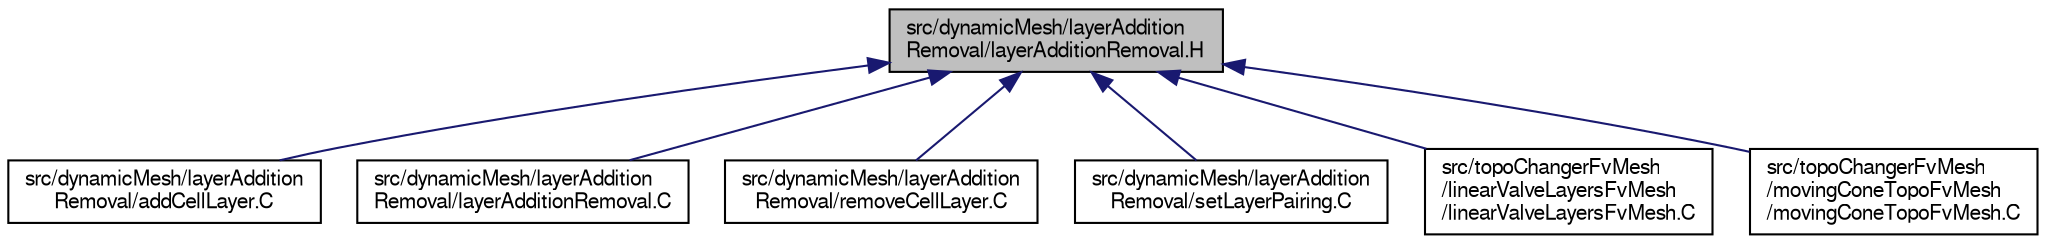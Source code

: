 digraph "src/dynamicMesh/layerAdditionRemoval/layerAdditionRemoval.H"
{
  bgcolor="transparent";
  edge [fontname="FreeSans",fontsize="10",labelfontname="FreeSans",labelfontsize="10"];
  node [fontname="FreeSans",fontsize="10",shape=record];
  Node162 [label="src/dynamicMesh/layerAddition\lRemoval/layerAdditionRemoval.H",height=0.2,width=0.4,color="black", fillcolor="grey75", style="filled", fontcolor="black"];
  Node162 -> Node163 [dir="back",color="midnightblue",fontsize="10",style="solid",fontname="FreeSans"];
  Node163 [label="src/dynamicMesh/layerAddition\lRemoval/addCellLayer.C",height=0.2,width=0.4,color="black",URL="$a00434.html"];
  Node162 -> Node164 [dir="back",color="midnightblue",fontsize="10",style="solid",fontname="FreeSans"];
  Node164 [label="src/dynamicMesh/layerAddition\lRemoval/layerAdditionRemoval.C",height=0.2,width=0.4,color="black",URL="$a00437.html",tooltip="Cell layer addition/removal mesh modifier. "];
  Node162 -> Node165 [dir="back",color="midnightblue",fontsize="10",style="solid",fontname="FreeSans"];
  Node165 [label="src/dynamicMesh/layerAddition\lRemoval/removeCellLayer.C",height=0.2,width=0.4,color="black",URL="$a00443.html"];
  Node162 -> Node166 [dir="back",color="midnightblue",fontsize="10",style="solid",fontname="FreeSans"];
  Node166 [label="src/dynamicMesh/layerAddition\lRemoval/setLayerPairing.C",height=0.2,width=0.4,color="black",URL="$a00446.html",tooltip="Remove a layer of cells and prepare addressing data. "];
  Node162 -> Node167 [dir="back",color="midnightblue",fontsize="10",style="solid",fontname="FreeSans"];
  Node167 [label="src/topoChangerFvMesh\l/linearValveLayersFvMesh\l/linearValveLayersFvMesh.C",height=0.2,width=0.4,color="black",URL="$a16763.html"];
  Node162 -> Node168 [dir="back",color="midnightblue",fontsize="10",style="solid",fontname="FreeSans"];
  Node168 [label="src/topoChangerFvMesh\l/movingConeTopoFvMesh\l/movingConeTopoFvMesh.C",height=0.2,width=0.4,color="black",URL="$a16775.html"];
}
